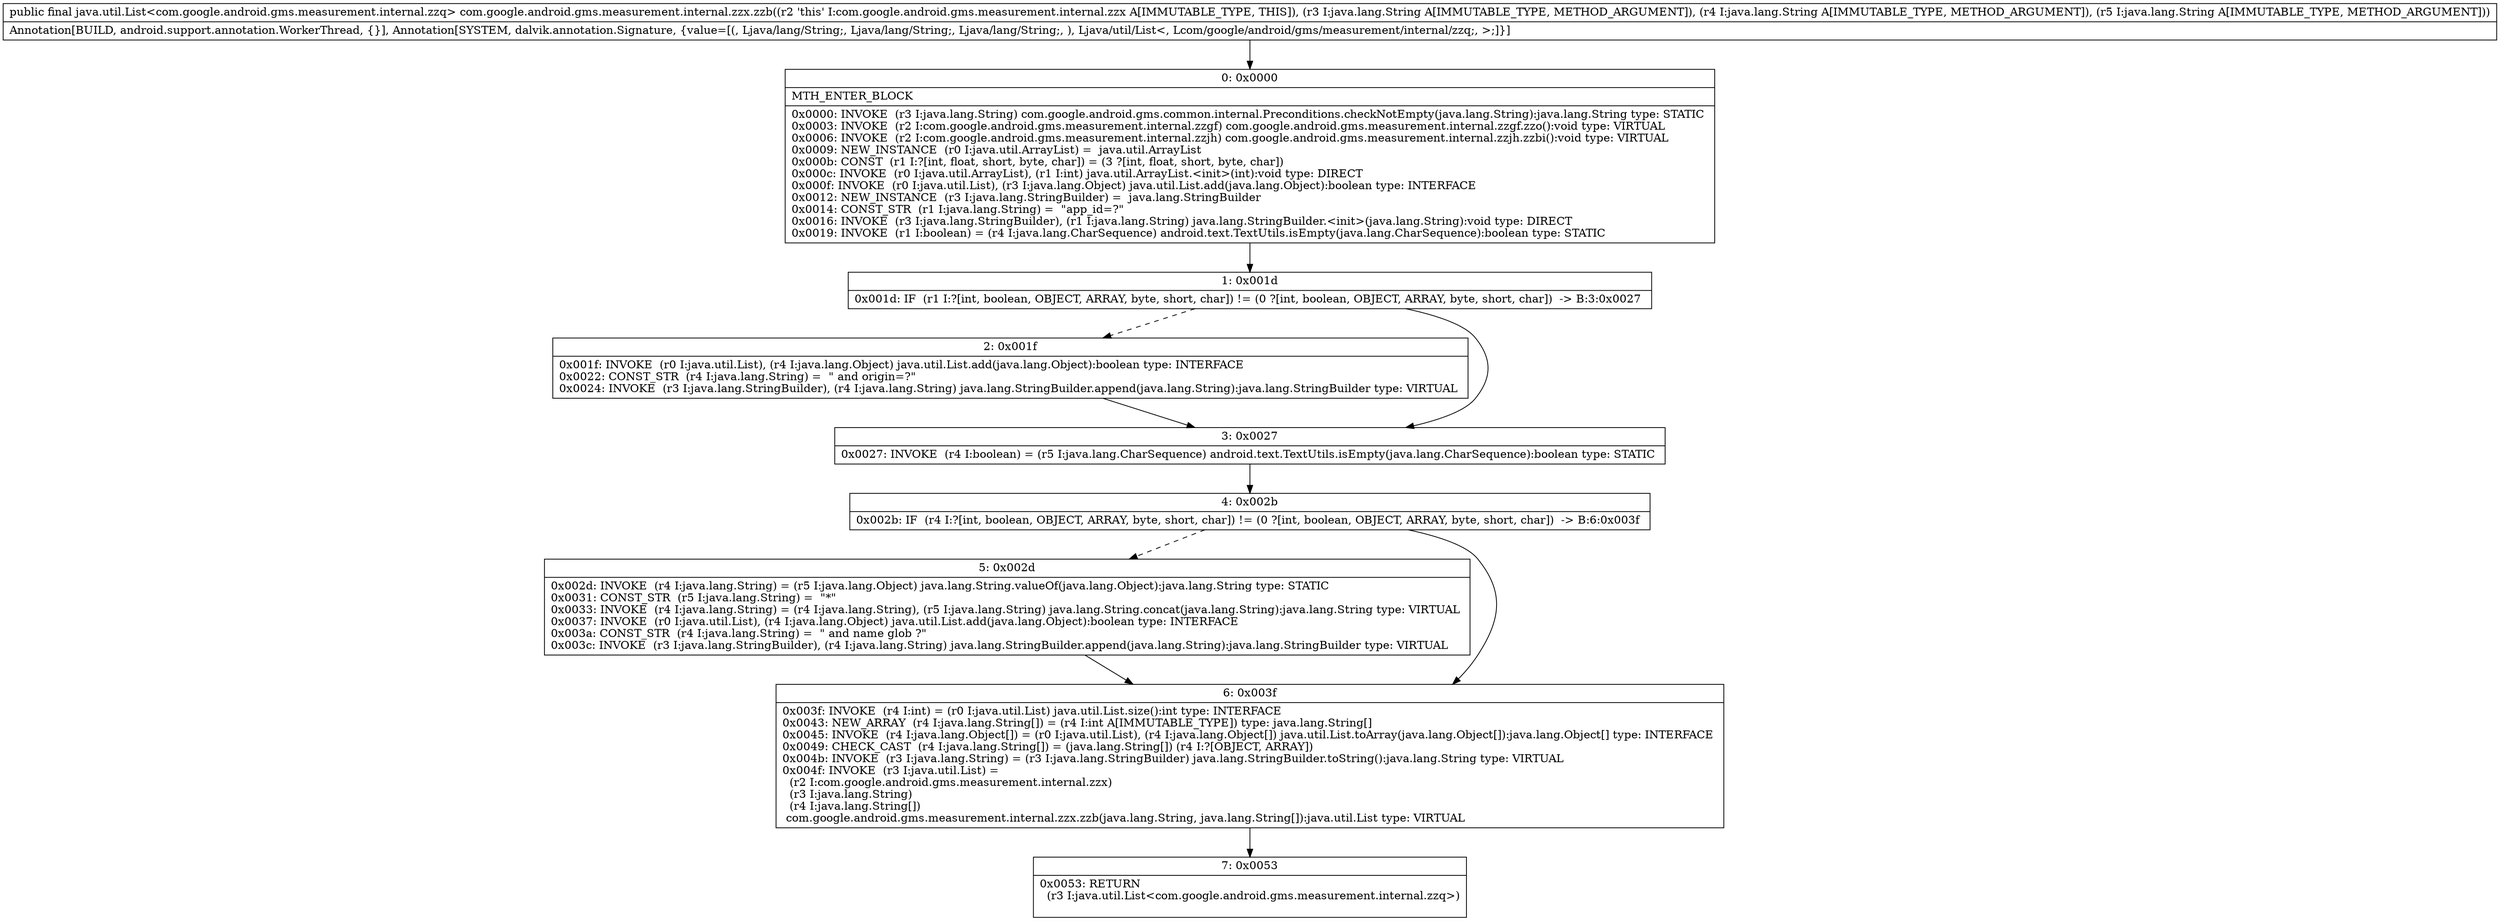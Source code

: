 digraph "CFG forcom.google.android.gms.measurement.internal.zzx.zzb(Ljava\/lang\/String;Ljava\/lang\/String;Ljava\/lang\/String;)Ljava\/util\/List;" {
Node_0 [shape=record,label="{0\:\ 0x0000|MTH_ENTER_BLOCK\l|0x0000: INVOKE  (r3 I:java.lang.String) com.google.android.gms.common.internal.Preconditions.checkNotEmpty(java.lang.String):java.lang.String type: STATIC \l0x0003: INVOKE  (r2 I:com.google.android.gms.measurement.internal.zzgf) com.google.android.gms.measurement.internal.zzgf.zzo():void type: VIRTUAL \l0x0006: INVOKE  (r2 I:com.google.android.gms.measurement.internal.zzjh) com.google.android.gms.measurement.internal.zzjh.zzbi():void type: VIRTUAL \l0x0009: NEW_INSTANCE  (r0 I:java.util.ArrayList) =  java.util.ArrayList \l0x000b: CONST  (r1 I:?[int, float, short, byte, char]) = (3 ?[int, float, short, byte, char]) \l0x000c: INVOKE  (r0 I:java.util.ArrayList), (r1 I:int) java.util.ArrayList.\<init\>(int):void type: DIRECT \l0x000f: INVOKE  (r0 I:java.util.List), (r3 I:java.lang.Object) java.util.List.add(java.lang.Object):boolean type: INTERFACE \l0x0012: NEW_INSTANCE  (r3 I:java.lang.StringBuilder) =  java.lang.StringBuilder \l0x0014: CONST_STR  (r1 I:java.lang.String) =  \"app_id=?\" \l0x0016: INVOKE  (r3 I:java.lang.StringBuilder), (r1 I:java.lang.String) java.lang.StringBuilder.\<init\>(java.lang.String):void type: DIRECT \l0x0019: INVOKE  (r1 I:boolean) = (r4 I:java.lang.CharSequence) android.text.TextUtils.isEmpty(java.lang.CharSequence):boolean type: STATIC \l}"];
Node_1 [shape=record,label="{1\:\ 0x001d|0x001d: IF  (r1 I:?[int, boolean, OBJECT, ARRAY, byte, short, char]) != (0 ?[int, boolean, OBJECT, ARRAY, byte, short, char])  \-\> B:3:0x0027 \l}"];
Node_2 [shape=record,label="{2\:\ 0x001f|0x001f: INVOKE  (r0 I:java.util.List), (r4 I:java.lang.Object) java.util.List.add(java.lang.Object):boolean type: INTERFACE \l0x0022: CONST_STR  (r4 I:java.lang.String) =  \" and origin=?\" \l0x0024: INVOKE  (r3 I:java.lang.StringBuilder), (r4 I:java.lang.String) java.lang.StringBuilder.append(java.lang.String):java.lang.StringBuilder type: VIRTUAL \l}"];
Node_3 [shape=record,label="{3\:\ 0x0027|0x0027: INVOKE  (r4 I:boolean) = (r5 I:java.lang.CharSequence) android.text.TextUtils.isEmpty(java.lang.CharSequence):boolean type: STATIC \l}"];
Node_4 [shape=record,label="{4\:\ 0x002b|0x002b: IF  (r4 I:?[int, boolean, OBJECT, ARRAY, byte, short, char]) != (0 ?[int, boolean, OBJECT, ARRAY, byte, short, char])  \-\> B:6:0x003f \l}"];
Node_5 [shape=record,label="{5\:\ 0x002d|0x002d: INVOKE  (r4 I:java.lang.String) = (r5 I:java.lang.Object) java.lang.String.valueOf(java.lang.Object):java.lang.String type: STATIC \l0x0031: CONST_STR  (r5 I:java.lang.String) =  \"*\" \l0x0033: INVOKE  (r4 I:java.lang.String) = (r4 I:java.lang.String), (r5 I:java.lang.String) java.lang.String.concat(java.lang.String):java.lang.String type: VIRTUAL \l0x0037: INVOKE  (r0 I:java.util.List), (r4 I:java.lang.Object) java.util.List.add(java.lang.Object):boolean type: INTERFACE \l0x003a: CONST_STR  (r4 I:java.lang.String) =  \" and name glob ?\" \l0x003c: INVOKE  (r3 I:java.lang.StringBuilder), (r4 I:java.lang.String) java.lang.StringBuilder.append(java.lang.String):java.lang.StringBuilder type: VIRTUAL \l}"];
Node_6 [shape=record,label="{6\:\ 0x003f|0x003f: INVOKE  (r4 I:int) = (r0 I:java.util.List) java.util.List.size():int type: INTERFACE \l0x0043: NEW_ARRAY  (r4 I:java.lang.String[]) = (r4 I:int A[IMMUTABLE_TYPE]) type: java.lang.String[] \l0x0045: INVOKE  (r4 I:java.lang.Object[]) = (r0 I:java.util.List), (r4 I:java.lang.Object[]) java.util.List.toArray(java.lang.Object[]):java.lang.Object[] type: INTERFACE \l0x0049: CHECK_CAST  (r4 I:java.lang.String[]) = (java.lang.String[]) (r4 I:?[OBJECT, ARRAY]) \l0x004b: INVOKE  (r3 I:java.lang.String) = (r3 I:java.lang.StringBuilder) java.lang.StringBuilder.toString():java.lang.String type: VIRTUAL \l0x004f: INVOKE  (r3 I:java.util.List) = \l  (r2 I:com.google.android.gms.measurement.internal.zzx)\l  (r3 I:java.lang.String)\l  (r4 I:java.lang.String[])\l com.google.android.gms.measurement.internal.zzx.zzb(java.lang.String, java.lang.String[]):java.util.List type: VIRTUAL \l}"];
Node_7 [shape=record,label="{7\:\ 0x0053|0x0053: RETURN  \l  (r3 I:java.util.List\<com.google.android.gms.measurement.internal.zzq\>)\l \l}"];
MethodNode[shape=record,label="{public final java.util.List\<com.google.android.gms.measurement.internal.zzq\> com.google.android.gms.measurement.internal.zzx.zzb((r2 'this' I:com.google.android.gms.measurement.internal.zzx A[IMMUTABLE_TYPE, THIS]), (r3 I:java.lang.String A[IMMUTABLE_TYPE, METHOD_ARGUMENT]), (r4 I:java.lang.String A[IMMUTABLE_TYPE, METHOD_ARGUMENT]), (r5 I:java.lang.String A[IMMUTABLE_TYPE, METHOD_ARGUMENT]))  | Annotation[BUILD, android.support.annotation.WorkerThread, \{\}], Annotation[SYSTEM, dalvik.annotation.Signature, \{value=[(, Ljava\/lang\/String;, Ljava\/lang\/String;, Ljava\/lang\/String;, ), Ljava\/util\/List\<, Lcom\/google\/android\/gms\/measurement\/internal\/zzq;, \>;]\}]\l}"];
MethodNode -> Node_0;
Node_0 -> Node_1;
Node_1 -> Node_2[style=dashed];
Node_1 -> Node_3;
Node_2 -> Node_3;
Node_3 -> Node_4;
Node_4 -> Node_5[style=dashed];
Node_4 -> Node_6;
Node_5 -> Node_6;
Node_6 -> Node_7;
}

